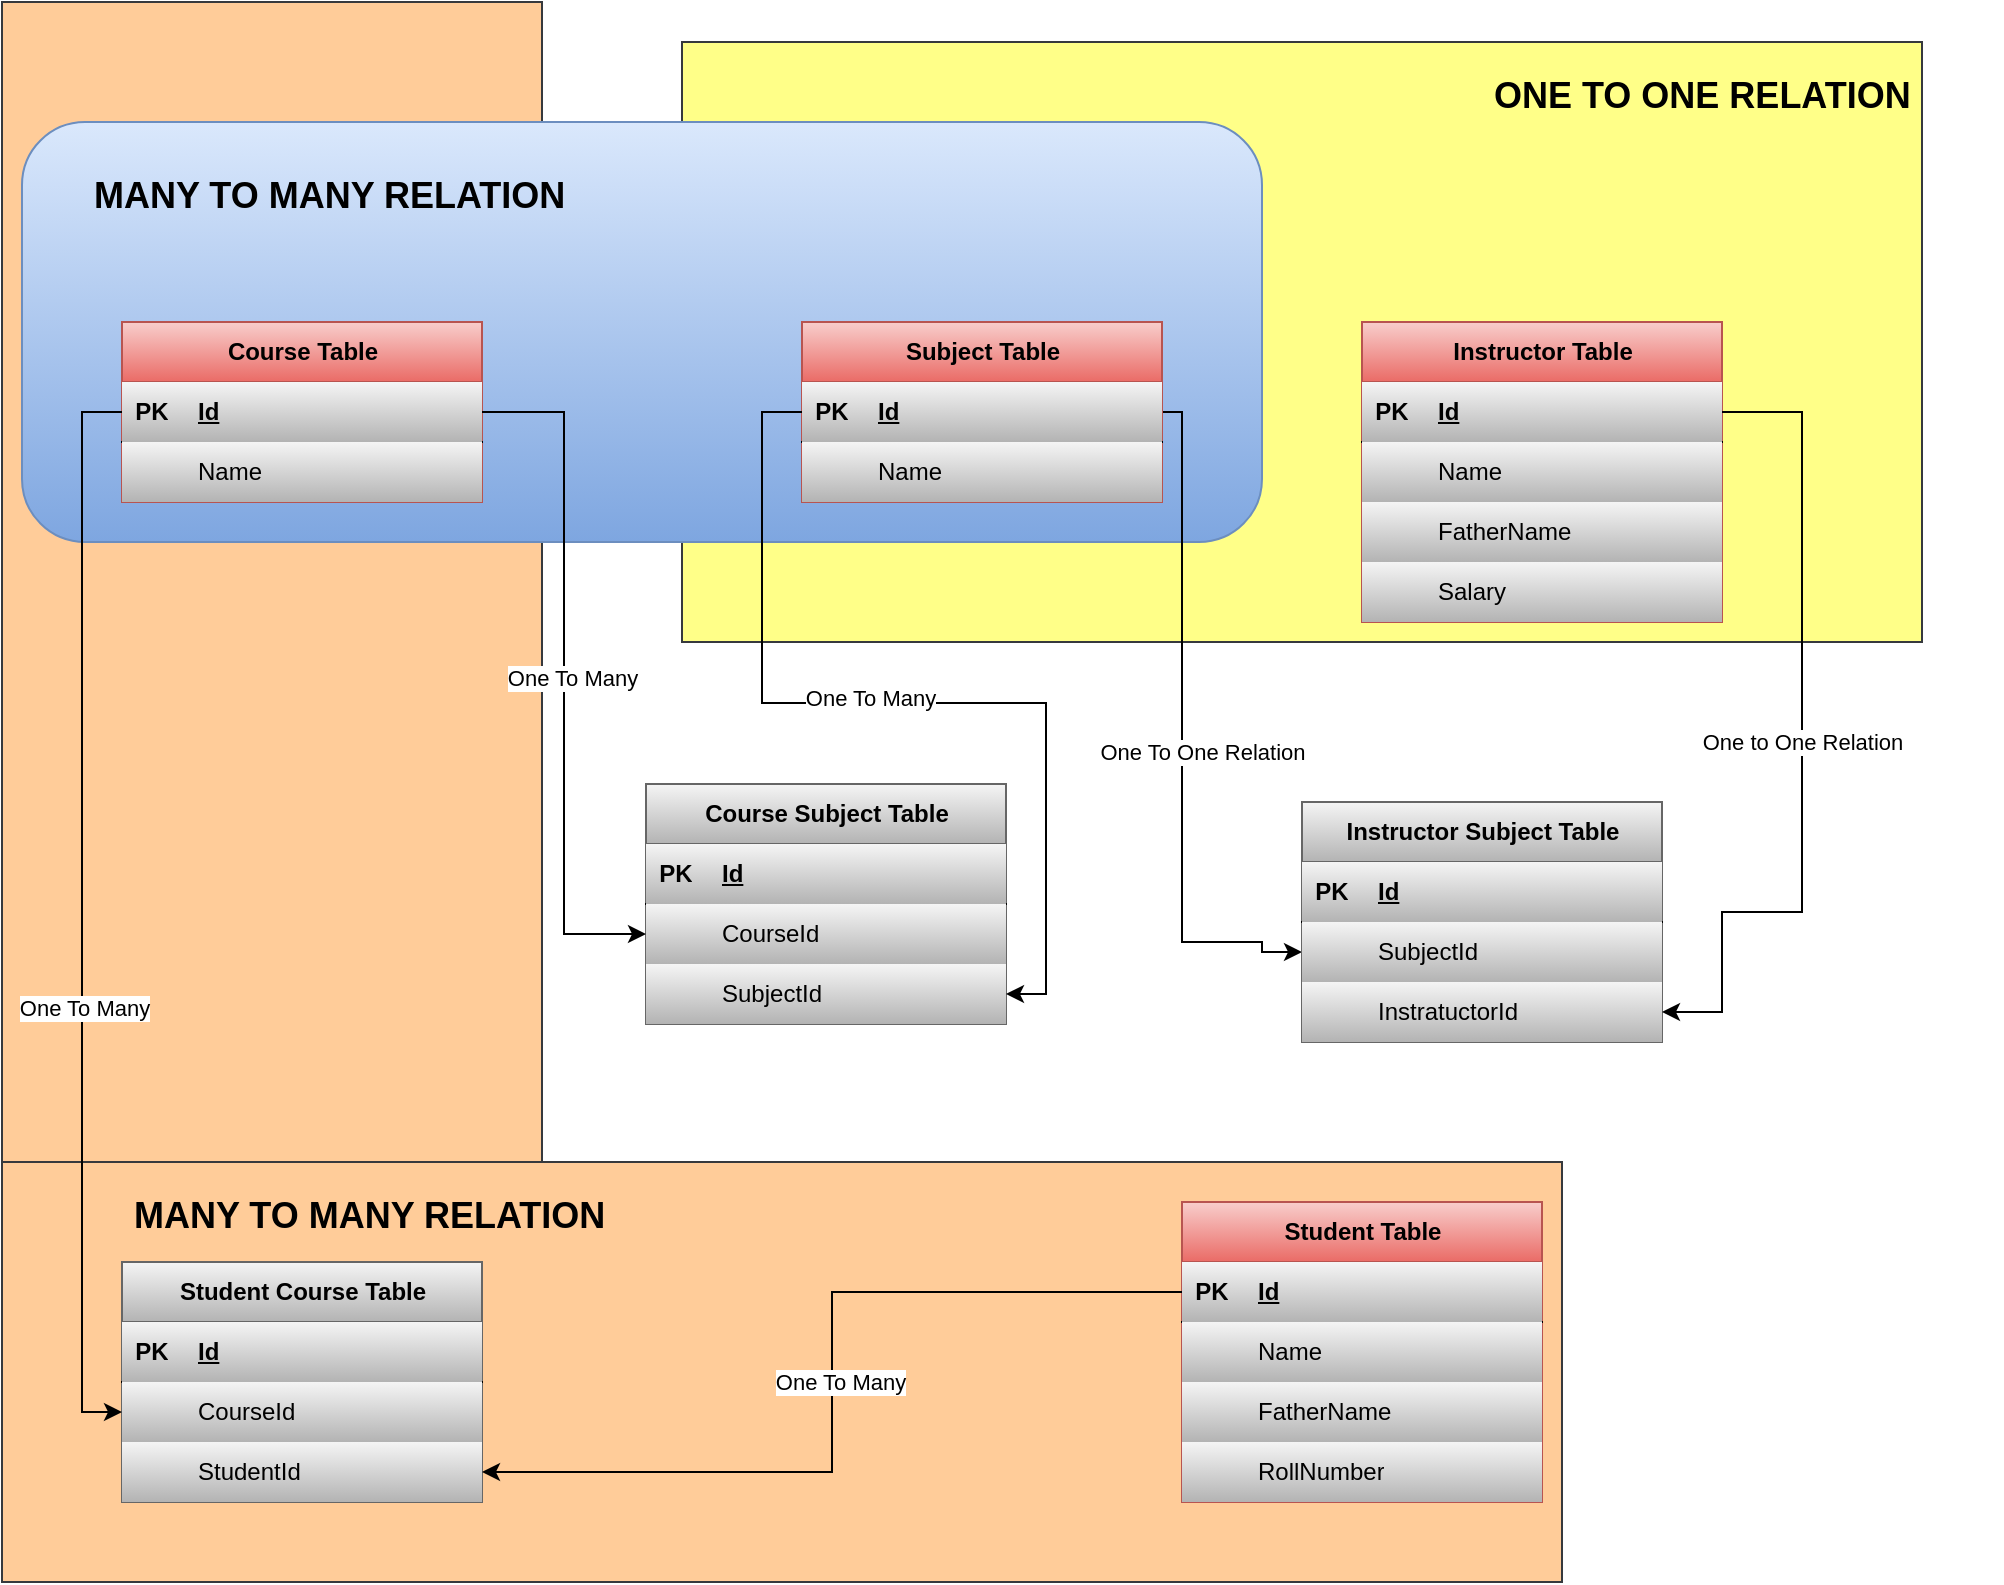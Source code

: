 <mxfile version="21.8.2" type="device">
  <diagram name="Page-1" id="jLvtyTcMRD4tn1NPzfCb">
    <mxGraphModel dx="2049" dy="2217" grid="1" gridSize="10" guides="1" tooltips="1" connect="1" arrows="1" fold="1" page="1" pageScale="1" pageWidth="850" pageHeight="1100" math="0" shadow="0">
      <root>
        <mxCell id="0" />
        <mxCell id="1" parent="0" />
        <mxCell id="Ub1f5LMsSxV2t1livD72-155" value="" style="rounded=0;whiteSpace=wrap;html=1;fillColor=#ffff88;strokeColor=#36393d;" vertex="1" parent="1">
          <mxGeometry x="360" y="-10" width="620" height="300" as="geometry" />
        </mxCell>
        <mxCell id="Ub1f5LMsSxV2t1livD72-153" value="" style="rounded=0;whiteSpace=wrap;html=1;fillColor=#ffcc99;strokeColor=#36393d;" vertex="1" parent="1">
          <mxGeometry x="20" y="-30" width="270" height="790" as="geometry" />
        </mxCell>
        <mxCell id="Ub1f5LMsSxV2t1livD72-152" value="" style="rounded=0;whiteSpace=wrap;html=1;fillColor=#ffcc99;strokeColor=#36393d;" vertex="1" parent="1">
          <mxGeometry x="20" y="550" width="780" height="210" as="geometry" />
        </mxCell>
        <mxCell id="Ub1f5LMsSxV2t1livD72-150" value="" style="rounded=1;whiteSpace=wrap;html=1;fillColor=#dae8fc;strokeColor=#6c8ebf;gradientColor=#7ea6e0;" vertex="1" parent="1">
          <mxGeometry x="30" y="30" width="620" height="210" as="geometry" />
        </mxCell>
        <mxCell id="Ub1f5LMsSxV2t1livD72-17" value="Course Table" style="shape=table;startSize=30;container=1;collapsible=1;childLayout=tableLayout;fixedRows=1;rowLines=0;fontStyle=1;align=center;resizeLast=1;html=1;fillColor=#f8cecc;gradientColor=#ea6b66;strokeColor=#b85450;" vertex="1" parent="1">
          <mxGeometry x="80" y="130" width="180" height="90" as="geometry" />
        </mxCell>
        <mxCell id="Ub1f5LMsSxV2t1livD72-18" value="" style="shape=tableRow;horizontal=0;startSize=0;swimlaneHead=0;swimlaneBody=0;fillColor=none;collapsible=0;dropTarget=0;points=[[0,0.5],[1,0.5]];portConstraint=eastwest;top=0;left=0;right=0;bottom=1;" vertex="1" parent="Ub1f5LMsSxV2t1livD72-17">
          <mxGeometry y="30" width="180" height="30" as="geometry" />
        </mxCell>
        <mxCell id="Ub1f5LMsSxV2t1livD72-19" value="PK" style="shape=partialRectangle;connectable=0;fillColor=#f5f5f5;top=0;left=0;bottom=0;right=0;fontStyle=1;overflow=hidden;whiteSpace=wrap;html=1;gradientColor=#b3b3b3;strokeColor=#666666;" vertex="1" parent="Ub1f5LMsSxV2t1livD72-18">
          <mxGeometry width="30" height="30" as="geometry">
            <mxRectangle width="30" height="30" as="alternateBounds" />
          </mxGeometry>
        </mxCell>
        <mxCell id="Ub1f5LMsSxV2t1livD72-20" value="Id" style="shape=partialRectangle;connectable=0;fillColor=#f5f5f5;top=0;left=0;bottom=0;right=0;align=left;spacingLeft=6;fontStyle=5;overflow=hidden;whiteSpace=wrap;html=1;gradientColor=#b3b3b3;strokeColor=#666666;" vertex="1" parent="Ub1f5LMsSxV2t1livD72-18">
          <mxGeometry x="30" width="150" height="30" as="geometry">
            <mxRectangle width="150" height="30" as="alternateBounds" />
          </mxGeometry>
        </mxCell>
        <mxCell id="Ub1f5LMsSxV2t1livD72-21" value="" style="shape=tableRow;horizontal=0;startSize=0;swimlaneHead=0;swimlaneBody=0;fillColor=none;collapsible=0;dropTarget=0;points=[[0,0.5],[1,0.5]];portConstraint=eastwest;top=0;left=0;right=0;bottom=0;" vertex="1" parent="Ub1f5LMsSxV2t1livD72-17">
          <mxGeometry y="60" width="180" height="30" as="geometry" />
        </mxCell>
        <mxCell id="Ub1f5LMsSxV2t1livD72-22" value="" style="shape=partialRectangle;connectable=0;fillColor=#f5f5f5;top=0;left=0;bottom=0;right=0;editable=1;overflow=hidden;whiteSpace=wrap;html=1;gradientColor=#b3b3b3;strokeColor=#666666;" vertex="1" parent="Ub1f5LMsSxV2t1livD72-21">
          <mxGeometry width="30" height="30" as="geometry">
            <mxRectangle width="30" height="30" as="alternateBounds" />
          </mxGeometry>
        </mxCell>
        <mxCell id="Ub1f5LMsSxV2t1livD72-23" value="Name" style="shape=partialRectangle;connectable=0;fillColor=#f5f5f5;top=0;left=0;bottom=0;right=0;align=left;spacingLeft=6;overflow=hidden;whiteSpace=wrap;html=1;gradientColor=#b3b3b3;strokeColor=#666666;" vertex="1" parent="Ub1f5LMsSxV2t1livD72-21">
          <mxGeometry x="30" width="150" height="30" as="geometry">
            <mxRectangle width="150" height="30" as="alternateBounds" />
          </mxGeometry>
        </mxCell>
        <mxCell id="Ub1f5LMsSxV2t1livD72-117" style="edgeStyle=orthogonalEdgeStyle;rounded=0;orthogonalLoop=1;jettySize=auto;html=1;entryX=0;entryY=0.5;entryDx=0;entryDy=0;" edge="1" parent="1" source="Ub1f5LMsSxV2t1livD72-30" target="Ub1f5LMsSxV2t1livD72-108">
          <mxGeometry relative="1" as="geometry">
            <mxPoint x="620" y="460" as="targetPoint" />
            <Array as="points">
              <mxPoint x="610" y="175" />
              <mxPoint x="610" y="440" />
              <mxPoint x="650" y="440" />
            </Array>
          </mxGeometry>
        </mxCell>
        <mxCell id="Ub1f5LMsSxV2t1livD72-120" value="One To One Relation" style="edgeLabel;html=1;align=center;verticalAlign=middle;resizable=0;points=[];" vertex="1" connectable="0" parent="Ub1f5LMsSxV2t1livD72-117">
          <mxGeometry x="-0.524" y="2" relative="1" as="geometry">
            <mxPoint x="8" y="99" as="offset" />
          </mxGeometry>
        </mxCell>
        <mxCell id="Ub1f5LMsSxV2t1livD72-30" value="Subject Table" style="shape=table;startSize=30;container=1;collapsible=1;childLayout=tableLayout;fixedRows=1;rowLines=0;fontStyle=1;align=center;resizeLast=1;html=1;fillColor=#f8cecc;gradientColor=#ea6b66;strokeColor=#b85450;" vertex="1" parent="1">
          <mxGeometry x="420" y="130" width="180" height="90" as="geometry" />
        </mxCell>
        <mxCell id="Ub1f5LMsSxV2t1livD72-31" value="" style="shape=tableRow;horizontal=0;startSize=0;swimlaneHead=0;swimlaneBody=0;fillColor=none;collapsible=0;dropTarget=0;points=[[0,0.5],[1,0.5]];portConstraint=eastwest;top=0;left=0;right=0;bottom=1;" vertex="1" parent="Ub1f5LMsSxV2t1livD72-30">
          <mxGeometry y="30" width="180" height="30" as="geometry" />
        </mxCell>
        <mxCell id="Ub1f5LMsSxV2t1livD72-32" value="PK" style="shape=partialRectangle;connectable=0;fillColor=#f5f5f5;top=0;left=0;bottom=0;right=0;fontStyle=1;overflow=hidden;whiteSpace=wrap;html=1;gradientColor=#b3b3b3;strokeColor=#666666;" vertex="1" parent="Ub1f5LMsSxV2t1livD72-31">
          <mxGeometry width="30" height="30" as="geometry">
            <mxRectangle width="30" height="30" as="alternateBounds" />
          </mxGeometry>
        </mxCell>
        <mxCell id="Ub1f5LMsSxV2t1livD72-33" value="Id" style="shape=partialRectangle;connectable=0;fillColor=#f5f5f5;top=0;left=0;bottom=0;right=0;align=left;spacingLeft=6;fontStyle=5;overflow=hidden;whiteSpace=wrap;html=1;gradientColor=#b3b3b3;strokeColor=#666666;" vertex="1" parent="Ub1f5LMsSxV2t1livD72-31">
          <mxGeometry x="30" width="150" height="30" as="geometry">
            <mxRectangle width="150" height="30" as="alternateBounds" />
          </mxGeometry>
        </mxCell>
        <mxCell id="Ub1f5LMsSxV2t1livD72-37" value="" style="shape=tableRow;horizontal=0;startSize=0;swimlaneHead=0;swimlaneBody=0;fillColor=none;collapsible=0;dropTarget=0;points=[[0,0.5],[1,0.5]];portConstraint=eastwest;top=0;left=0;right=0;bottom=0;" vertex="1" parent="Ub1f5LMsSxV2t1livD72-30">
          <mxGeometry y="60" width="180" height="30" as="geometry" />
        </mxCell>
        <mxCell id="Ub1f5LMsSxV2t1livD72-38" value="" style="shape=partialRectangle;connectable=0;fillColor=#f5f5f5;top=0;left=0;bottom=0;right=0;editable=1;overflow=hidden;whiteSpace=wrap;html=1;gradientColor=#b3b3b3;strokeColor=#666666;" vertex="1" parent="Ub1f5LMsSxV2t1livD72-37">
          <mxGeometry width="30" height="30" as="geometry">
            <mxRectangle width="30" height="30" as="alternateBounds" />
          </mxGeometry>
        </mxCell>
        <mxCell id="Ub1f5LMsSxV2t1livD72-39" value="Name" style="shape=partialRectangle;connectable=0;fillColor=#f5f5f5;top=0;left=0;bottom=0;right=0;align=left;spacingLeft=6;overflow=hidden;whiteSpace=wrap;html=1;gradientColor=#b3b3b3;strokeColor=#666666;" vertex="1" parent="Ub1f5LMsSxV2t1livD72-37">
          <mxGeometry x="30" width="150" height="30" as="geometry">
            <mxRectangle width="150" height="30" as="alternateBounds" />
          </mxGeometry>
        </mxCell>
        <mxCell id="Ub1f5LMsSxV2t1livD72-43" value="Course Subject Table" style="shape=table;startSize=30;container=1;collapsible=1;childLayout=tableLayout;fixedRows=1;rowLines=0;fontStyle=1;align=center;resizeLast=1;html=1;fillColor=#f5f5f5;gradientColor=#b3b3b3;strokeColor=#666666;" vertex="1" parent="1">
          <mxGeometry x="342" y="361" width="180" height="120" as="geometry" />
        </mxCell>
        <mxCell id="Ub1f5LMsSxV2t1livD72-44" value="" style="shape=tableRow;horizontal=0;startSize=0;swimlaneHead=0;swimlaneBody=0;fillColor=none;collapsible=0;dropTarget=0;points=[[0,0.5],[1,0.5]];portConstraint=eastwest;top=0;left=0;right=0;bottom=1;" vertex="1" parent="Ub1f5LMsSxV2t1livD72-43">
          <mxGeometry y="30" width="180" height="30" as="geometry" />
        </mxCell>
        <mxCell id="Ub1f5LMsSxV2t1livD72-45" value="PK" style="shape=partialRectangle;connectable=0;fillColor=#f5f5f5;top=0;left=0;bottom=0;right=0;fontStyle=1;overflow=hidden;whiteSpace=wrap;html=1;gradientColor=#b3b3b3;strokeColor=#666666;" vertex="1" parent="Ub1f5LMsSxV2t1livD72-44">
          <mxGeometry width="30" height="30" as="geometry">
            <mxRectangle width="30" height="30" as="alternateBounds" />
          </mxGeometry>
        </mxCell>
        <mxCell id="Ub1f5LMsSxV2t1livD72-46" value="Id" style="shape=partialRectangle;connectable=0;fillColor=#f5f5f5;top=0;left=0;bottom=0;right=0;align=left;spacingLeft=6;fontStyle=5;overflow=hidden;whiteSpace=wrap;html=1;gradientColor=#b3b3b3;strokeColor=#666666;" vertex="1" parent="Ub1f5LMsSxV2t1livD72-44">
          <mxGeometry x="30" width="150" height="30" as="geometry">
            <mxRectangle width="150" height="30" as="alternateBounds" />
          </mxGeometry>
        </mxCell>
        <mxCell id="Ub1f5LMsSxV2t1livD72-47" value="" style="shape=tableRow;horizontal=0;startSize=0;swimlaneHead=0;swimlaneBody=0;fillColor=none;collapsible=0;dropTarget=0;points=[[0,0.5],[1,0.5]];portConstraint=eastwest;top=0;left=0;right=0;bottom=0;" vertex="1" parent="Ub1f5LMsSxV2t1livD72-43">
          <mxGeometry y="60" width="180" height="30" as="geometry" />
        </mxCell>
        <mxCell id="Ub1f5LMsSxV2t1livD72-48" value="" style="shape=partialRectangle;connectable=0;fillColor=#f5f5f5;top=0;left=0;bottom=0;right=0;editable=1;overflow=hidden;whiteSpace=wrap;html=1;gradientColor=#b3b3b3;strokeColor=#666666;" vertex="1" parent="Ub1f5LMsSxV2t1livD72-47">
          <mxGeometry width="30" height="30" as="geometry">
            <mxRectangle width="30" height="30" as="alternateBounds" />
          </mxGeometry>
        </mxCell>
        <mxCell id="Ub1f5LMsSxV2t1livD72-49" value="CourseId" style="shape=partialRectangle;connectable=0;fillColor=#f5f5f5;top=0;left=0;bottom=0;right=0;align=left;spacingLeft=6;overflow=hidden;whiteSpace=wrap;html=1;gradientColor=#b3b3b3;strokeColor=#666666;" vertex="1" parent="Ub1f5LMsSxV2t1livD72-47">
          <mxGeometry x="30" width="150" height="30" as="geometry">
            <mxRectangle width="150" height="30" as="alternateBounds" />
          </mxGeometry>
        </mxCell>
        <mxCell id="Ub1f5LMsSxV2t1livD72-50" value="" style="shape=tableRow;horizontal=0;startSize=0;swimlaneHead=0;swimlaneBody=0;fillColor=none;collapsible=0;dropTarget=0;points=[[0,0.5],[1,0.5]];portConstraint=eastwest;top=0;left=0;right=0;bottom=0;" vertex="1" parent="Ub1f5LMsSxV2t1livD72-43">
          <mxGeometry y="90" width="180" height="30" as="geometry" />
        </mxCell>
        <mxCell id="Ub1f5LMsSxV2t1livD72-51" value="" style="shape=partialRectangle;connectable=0;fillColor=#f5f5f5;top=0;left=0;bottom=0;right=0;editable=1;overflow=hidden;whiteSpace=wrap;html=1;gradientColor=#b3b3b3;strokeColor=#666666;" vertex="1" parent="Ub1f5LMsSxV2t1livD72-50">
          <mxGeometry width="30" height="30" as="geometry">
            <mxRectangle width="30" height="30" as="alternateBounds" />
          </mxGeometry>
        </mxCell>
        <mxCell id="Ub1f5LMsSxV2t1livD72-52" value="SubjectId" style="shape=partialRectangle;connectable=0;fillColor=#f5f5f5;top=0;left=0;bottom=0;right=0;align=left;spacingLeft=6;overflow=hidden;whiteSpace=wrap;html=1;gradientColor=#b3b3b3;strokeColor=#666666;" vertex="1" parent="Ub1f5LMsSxV2t1livD72-50">
          <mxGeometry x="30" width="150" height="30" as="geometry">
            <mxRectangle width="150" height="30" as="alternateBounds" />
          </mxGeometry>
        </mxCell>
        <mxCell id="Ub1f5LMsSxV2t1livD72-57" style="edgeStyle=orthogonalEdgeStyle;rounded=0;orthogonalLoop=1;jettySize=auto;html=1;entryX=0;entryY=0.5;entryDx=0;entryDy=0;" edge="1" parent="1" source="Ub1f5LMsSxV2t1livD72-18" target="Ub1f5LMsSxV2t1livD72-47">
          <mxGeometry relative="1" as="geometry" />
        </mxCell>
        <mxCell id="Ub1f5LMsSxV2t1livD72-103" value="One To Many" style="edgeLabel;html=1;align=center;verticalAlign=middle;resizable=0;points=[];" vertex="1" connectable="0" parent="Ub1f5LMsSxV2t1livD72-57">
          <mxGeometry x="0.013" y="4" relative="1" as="geometry">
            <mxPoint as="offset" />
          </mxGeometry>
        </mxCell>
        <mxCell id="Ub1f5LMsSxV2t1livD72-58" style="edgeStyle=orthogonalEdgeStyle;rounded=0;orthogonalLoop=1;jettySize=auto;html=1;exitX=0;exitY=0.5;exitDx=0;exitDy=0;entryX=1;entryY=0.5;entryDx=0;entryDy=0;" edge="1" parent="1" source="Ub1f5LMsSxV2t1livD72-31" target="Ub1f5LMsSxV2t1livD72-50">
          <mxGeometry relative="1" as="geometry" />
        </mxCell>
        <mxCell id="Ub1f5LMsSxV2t1livD72-102" value="One To Many" style="edgeLabel;html=1;align=center;verticalAlign=middle;resizable=0;points=[];" vertex="1" connectable="0" parent="Ub1f5LMsSxV2t1livD72-58">
          <mxGeometry x="-0.074" y="3" relative="1" as="geometry">
            <mxPoint as="offset" />
          </mxGeometry>
        </mxCell>
        <mxCell id="Ub1f5LMsSxV2t1livD72-59" value="Instructor Table" style="shape=table;startSize=30;container=1;collapsible=1;childLayout=tableLayout;fixedRows=1;rowLines=0;fontStyle=1;align=center;resizeLast=1;html=1;fillColor=#f8cecc;gradientColor=#ea6b66;strokeColor=#b85450;" vertex="1" parent="1">
          <mxGeometry x="700" y="130" width="180" height="150" as="geometry">
            <mxRectangle x="610" y="270" width="130" height="30" as="alternateBounds" />
          </mxGeometry>
        </mxCell>
        <mxCell id="Ub1f5LMsSxV2t1livD72-60" value="" style="shape=tableRow;horizontal=0;startSize=0;swimlaneHead=0;swimlaneBody=0;fillColor=none;collapsible=0;dropTarget=0;points=[[0,0.5],[1,0.5]];portConstraint=eastwest;top=0;left=0;right=0;bottom=1;" vertex="1" parent="Ub1f5LMsSxV2t1livD72-59">
          <mxGeometry y="30" width="180" height="30" as="geometry" />
        </mxCell>
        <mxCell id="Ub1f5LMsSxV2t1livD72-61" value="PK" style="shape=partialRectangle;connectable=0;fillColor=#f5f5f5;top=0;left=0;bottom=0;right=0;fontStyle=1;overflow=hidden;whiteSpace=wrap;html=1;gradientColor=#b3b3b3;strokeColor=#666666;" vertex="1" parent="Ub1f5LMsSxV2t1livD72-60">
          <mxGeometry width="30" height="30" as="geometry">
            <mxRectangle width="30" height="30" as="alternateBounds" />
          </mxGeometry>
        </mxCell>
        <mxCell id="Ub1f5LMsSxV2t1livD72-62" value="Id" style="shape=partialRectangle;connectable=0;fillColor=#f5f5f5;top=0;left=0;bottom=0;right=0;align=left;spacingLeft=6;fontStyle=5;overflow=hidden;whiteSpace=wrap;html=1;gradientColor=#b3b3b3;strokeColor=#666666;" vertex="1" parent="Ub1f5LMsSxV2t1livD72-60">
          <mxGeometry x="30" width="150" height="30" as="geometry">
            <mxRectangle width="150" height="30" as="alternateBounds" />
          </mxGeometry>
        </mxCell>
        <mxCell id="Ub1f5LMsSxV2t1livD72-63" value="" style="shape=tableRow;horizontal=0;startSize=0;swimlaneHead=0;swimlaneBody=0;fillColor=none;collapsible=0;dropTarget=0;points=[[0,0.5],[1,0.5]];portConstraint=eastwest;top=0;left=0;right=0;bottom=0;" vertex="1" parent="Ub1f5LMsSxV2t1livD72-59">
          <mxGeometry y="60" width="180" height="30" as="geometry" />
        </mxCell>
        <mxCell id="Ub1f5LMsSxV2t1livD72-64" value="" style="shape=partialRectangle;connectable=0;fillColor=#f5f5f5;top=0;left=0;bottom=0;right=0;editable=1;overflow=hidden;whiteSpace=wrap;html=1;gradientColor=#b3b3b3;strokeColor=#666666;" vertex="1" parent="Ub1f5LMsSxV2t1livD72-63">
          <mxGeometry width="30" height="30" as="geometry">
            <mxRectangle width="30" height="30" as="alternateBounds" />
          </mxGeometry>
        </mxCell>
        <mxCell id="Ub1f5LMsSxV2t1livD72-65" value="Name" style="shape=partialRectangle;connectable=0;fillColor=#f5f5f5;top=0;left=0;bottom=0;right=0;align=left;spacingLeft=6;overflow=hidden;whiteSpace=wrap;html=1;gradientColor=#b3b3b3;strokeColor=#666666;" vertex="1" parent="Ub1f5LMsSxV2t1livD72-63">
          <mxGeometry x="30" width="150" height="30" as="geometry">
            <mxRectangle width="150" height="30" as="alternateBounds" />
          </mxGeometry>
        </mxCell>
        <mxCell id="Ub1f5LMsSxV2t1livD72-93" value="" style="shape=tableRow;horizontal=0;startSize=0;swimlaneHead=0;swimlaneBody=0;fillColor=none;collapsible=0;dropTarget=0;points=[[0,0.5],[1,0.5]];portConstraint=eastwest;top=0;left=0;right=0;bottom=0;" vertex="1" parent="Ub1f5LMsSxV2t1livD72-59">
          <mxGeometry y="90" width="180" height="30" as="geometry" />
        </mxCell>
        <mxCell id="Ub1f5LMsSxV2t1livD72-94" value="" style="shape=partialRectangle;connectable=0;fillColor=#f5f5f5;top=0;left=0;bottom=0;right=0;editable=1;overflow=hidden;whiteSpace=wrap;html=1;gradientColor=#b3b3b3;strokeColor=#666666;" vertex="1" parent="Ub1f5LMsSxV2t1livD72-93">
          <mxGeometry width="30" height="30" as="geometry">
            <mxRectangle width="30" height="30" as="alternateBounds" />
          </mxGeometry>
        </mxCell>
        <mxCell id="Ub1f5LMsSxV2t1livD72-95" value="FatherName" style="shape=partialRectangle;connectable=0;fillColor=#f5f5f5;top=0;left=0;bottom=0;right=0;align=left;spacingLeft=6;overflow=hidden;whiteSpace=wrap;html=1;gradientColor=#b3b3b3;strokeColor=#666666;" vertex="1" parent="Ub1f5LMsSxV2t1livD72-93">
          <mxGeometry x="30" width="150" height="30" as="geometry">
            <mxRectangle width="150" height="30" as="alternateBounds" />
          </mxGeometry>
        </mxCell>
        <mxCell id="Ub1f5LMsSxV2t1livD72-96" value="" style="shape=tableRow;horizontal=0;startSize=0;swimlaneHead=0;swimlaneBody=0;fillColor=none;collapsible=0;dropTarget=0;points=[[0,0.5],[1,0.5]];portConstraint=eastwest;top=0;left=0;right=0;bottom=0;" vertex="1" parent="Ub1f5LMsSxV2t1livD72-59">
          <mxGeometry y="120" width="180" height="30" as="geometry" />
        </mxCell>
        <mxCell id="Ub1f5LMsSxV2t1livD72-97" value="" style="shape=partialRectangle;connectable=0;fillColor=#f5f5f5;top=0;left=0;bottom=0;right=0;editable=1;overflow=hidden;whiteSpace=wrap;html=1;gradientColor=#b3b3b3;strokeColor=#666666;" vertex="1" parent="Ub1f5LMsSxV2t1livD72-96">
          <mxGeometry width="30" height="30" as="geometry">
            <mxRectangle width="30" height="30" as="alternateBounds" />
          </mxGeometry>
        </mxCell>
        <mxCell id="Ub1f5LMsSxV2t1livD72-98" value="Salary" style="shape=partialRectangle;connectable=0;fillColor=#f5f5f5;top=0;left=0;bottom=0;right=0;align=left;spacingLeft=6;overflow=hidden;whiteSpace=wrap;html=1;gradientColor=#b3b3b3;strokeColor=#666666;" vertex="1" parent="Ub1f5LMsSxV2t1livD72-96">
          <mxGeometry x="30" width="150" height="30" as="geometry">
            <mxRectangle width="150" height="30" as="alternateBounds" />
          </mxGeometry>
        </mxCell>
        <mxCell id="Ub1f5LMsSxV2t1livD72-104" value="Instructor Subject Table" style="shape=table;startSize=30;container=1;collapsible=1;childLayout=tableLayout;fixedRows=1;rowLines=0;fontStyle=1;align=center;resizeLast=1;html=1;fillColor=#f5f5f5;gradientColor=#b3b3b3;strokeColor=#666666;" vertex="1" parent="1">
          <mxGeometry x="670" y="370" width="180" height="120" as="geometry">
            <mxRectangle x="610" y="270" width="130" height="30" as="alternateBounds" />
          </mxGeometry>
        </mxCell>
        <mxCell id="Ub1f5LMsSxV2t1livD72-105" value="" style="shape=tableRow;horizontal=0;startSize=0;swimlaneHead=0;swimlaneBody=0;fillColor=none;collapsible=0;dropTarget=0;points=[[0,0.5],[1,0.5]];portConstraint=eastwest;top=0;left=0;right=0;bottom=1;" vertex="1" parent="Ub1f5LMsSxV2t1livD72-104">
          <mxGeometry y="30" width="180" height="30" as="geometry" />
        </mxCell>
        <mxCell id="Ub1f5LMsSxV2t1livD72-106" value="PK" style="shape=partialRectangle;connectable=0;fillColor=#f5f5f5;top=0;left=0;bottom=0;right=0;fontStyle=1;overflow=hidden;whiteSpace=wrap;html=1;gradientColor=#b3b3b3;strokeColor=#666666;" vertex="1" parent="Ub1f5LMsSxV2t1livD72-105">
          <mxGeometry width="30" height="30" as="geometry">
            <mxRectangle width="30" height="30" as="alternateBounds" />
          </mxGeometry>
        </mxCell>
        <mxCell id="Ub1f5LMsSxV2t1livD72-107" value="Id" style="shape=partialRectangle;connectable=0;fillColor=#f5f5f5;top=0;left=0;bottom=0;right=0;align=left;spacingLeft=6;fontStyle=5;overflow=hidden;whiteSpace=wrap;html=1;gradientColor=#b3b3b3;strokeColor=#666666;" vertex="1" parent="Ub1f5LMsSxV2t1livD72-105">
          <mxGeometry x="30" width="150" height="30" as="geometry">
            <mxRectangle width="150" height="30" as="alternateBounds" />
          </mxGeometry>
        </mxCell>
        <mxCell id="Ub1f5LMsSxV2t1livD72-108" value="" style="shape=tableRow;horizontal=0;startSize=0;swimlaneHead=0;swimlaneBody=0;fillColor=none;collapsible=0;dropTarget=0;points=[[0,0.5],[1,0.5]];portConstraint=eastwest;top=0;left=0;right=0;bottom=0;" vertex="1" parent="Ub1f5LMsSxV2t1livD72-104">
          <mxGeometry y="60" width="180" height="30" as="geometry" />
        </mxCell>
        <mxCell id="Ub1f5LMsSxV2t1livD72-109" value="" style="shape=partialRectangle;connectable=0;fillColor=#f5f5f5;top=0;left=0;bottom=0;right=0;editable=1;overflow=hidden;whiteSpace=wrap;html=1;gradientColor=#b3b3b3;strokeColor=#666666;" vertex="1" parent="Ub1f5LMsSxV2t1livD72-108">
          <mxGeometry width="30" height="30" as="geometry">
            <mxRectangle width="30" height="30" as="alternateBounds" />
          </mxGeometry>
        </mxCell>
        <mxCell id="Ub1f5LMsSxV2t1livD72-110" value="SubjectId" style="shape=partialRectangle;connectable=0;fillColor=#f5f5f5;top=0;left=0;bottom=0;right=0;align=left;spacingLeft=6;overflow=hidden;whiteSpace=wrap;html=1;gradientColor=#b3b3b3;strokeColor=#666666;" vertex="1" parent="Ub1f5LMsSxV2t1livD72-108">
          <mxGeometry x="30" width="150" height="30" as="geometry">
            <mxRectangle width="150" height="30" as="alternateBounds" />
          </mxGeometry>
        </mxCell>
        <mxCell id="Ub1f5LMsSxV2t1livD72-111" value="" style="shape=tableRow;horizontal=0;startSize=0;swimlaneHead=0;swimlaneBody=0;fillColor=none;collapsible=0;dropTarget=0;points=[[0,0.5],[1,0.5]];portConstraint=eastwest;top=0;left=0;right=0;bottom=0;" vertex="1" parent="Ub1f5LMsSxV2t1livD72-104">
          <mxGeometry y="90" width="180" height="30" as="geometry" />
        </mxCell>
        <mxCell id="Ub1f5LMsSxV2t1livD72-112" value="" style="shape=partialRectangle;connectable=0;fillColor=#f5f5f5;top=0;left=0;bottom=0;right=0;editable=1;overflow=hidden;whiteSpace=wrap;html=1;gradientColor=#b3b3b3;strokeColor=#666666;" vertex="1" parent="Ub1f5LMsSxV2t1livD72-111">
          <mxGeometry width="30" height="30" as="geometry">
            <mxRectangle width="30" height="30" as="alternateBounds" />
          </mxGeometry>
        </mxCell>
        <mxCell id="Ub1f5LMsSxV2t1livD72-113" value="InstratuctorId" style="shape=partialRectangle;connectable=0;fillColor=#f5f5f5;top=0;left=0;bottom=0;right=0;align=left;spacingLeft=6;overflow=hidden;whiteSpace=wrap;html=1;gradientColor=#b3b3b3;strokeColor=#666666;" vertex="1" parent="Ub1f5LMsSxV2t1livD72-111">
          <mxGeometry x="30" width="150" height="30" as="geometry">
            <mxRectangle width="150" height="30" as="alternateBounds" />
          </mxGeometry>
        </mxCell>
        <mxCell id="Ub1f5LMsSxV2t1livD72-118" style="edgeStyle=orthogonalEdgeStyle;rounded=0;orthogonalLoop=1;jettySize=auto;html=1;entryX=1;entryY=0.5;entryDx=0;entryDy=0;" edge="1" parent="1" source="Ub1f5LMsSxV2t1livD72-60" target="Ub1f5LMsSxV2t1livD72-111">
          <mxGeometry relative="1" as="geometry">
            <Array as="points">
              <mxPoint x="920" y="175" />
              <mxPoint x="920" y="425" />
              <mxPoint x="880" y="425" />
              <mxPoint x="880" y="475" />
            </Array>
          </mxGeometry>
        </mxCell>
        <mxCell id="Ub1f5LMsSxV2t1livD72-119" value="One to One Relation" style="edgeLabel;html=1;align=center;verticalAlign=middle;resizable=0;points=[];" vertex="1" connectable="0" parent="Ub1f5LMsSxV2t1livD72-118">
          <mxGeometry x="-0.263" relative="1" as="geometry">
            <mxPoint y="54" as="offset" />
          </mxGeometry>
        </mxCell>
        <mxCell id="Ub1f5LMsSxV2t1livD72-121" value="Student Table" style="shape=table;startSize=30;container=1;collapsible=1;childLayout=tableLayout;fixedRows=1;rowLines=0;fontStyle=1;align=center;resizeLast=1;html=1;fillColor=#f8cecc;gradientColor=#ea6b66;strokeColor=#b85450;" vertex="1" parent="1">
          <mxGeometry x="610" y="570" width="180" height="150" as="geometry">
            <mxRectangle x="610" y="270" width="130" height="30" as="alternateBounds" />
          </mxGeometry>
        </mxCell>
        <mxCell id="Ub1f5LMsSxV2t1livD72-122" value="" style="shape=tableRow;horizontal=0;startSize=0;swimlaneHead=0;swimlaneBody=0;fillColor=none;collapsible=0;dropTarget=0;points=[[0,0.5],[1,0.5]];portConstraint=eastwest;top=0;left=0;right=0;bottom=1;" vertex="1" parent="Ub1f5LMsSxV2t1livD72-121">
          <mxGeometry y="30" width="180" height="30" as="geometry" />
        </mxCell>
        <mxCell id="Ub1f5LMsSxV2t1livD72-123" value="PK" style="shape=partialRectangle;connectable=0;fillColor=#f5f5f5;top=0;left=0;bottom=0;right=0;fontStyle=1;overflow=hidden;whiteSpace=wrap;html=1;gradientColor=#b3b3b3;strokeColor=#666666;" vertex="1" parent="Ub1f5LMsSxV2t1livD72-122">
          <mxGeometry width="30" height="30" as="geometry">
            <mxRectangle width="30" height="30" as="alternateBounds" />
          </mxGeometry>
        </mxCell>
        <mxCell id="Ub1f5LMsSxV2t1livD72-124" value="Id" style="shape=partialRectangle;connectable=0;fillColor=#f5f5f5;top=0;left=0;bottom=0;right=0;align=left;spacingLeft=6;fontStyle=5;overflow=hidden;whiteSpace=wrap;html=1;gradientColor=#b3b3b3;strokeColor=#666666;" vertex="1" parent="Ub1f5LMsSxV2t1livD72-122">
          <mxGeometry x="30" width="150" height="30" as="geometry">
            <mxRectangle width="150" height="30" as="alternateBounds" />
          </mxGeometry>
        </mxCell>
        <mxCell id="Ub1f5LMsSxV2t1livD72-125" value="" style="shape=tableRow;horizontal=0;startSize=0;swimlaneHead=0;swimlaneBody=0;fillColor=none;collapsible=0;dropTarget=0;points=[[0,0.5],[1,0.5]];portConstraint=eastwest;top=0;left=0;right=0;bottom=0;" vertex="1" parent="Ub1f5LMsSxV2t1livD72-121">
          <mxGeometry y="60" width="180" height="30" as="geometry" />
        </mxCell>
        <mxCell id="Ub1f5LMsSxV2t1livD72-126" value="" style="shape=partialRectangle;connectable=0;fillColor=#f5f5f5;top=0;left=0;bottom=0;right=0;editable=1;overflow=hidden;whiteSpace=wrap;html=1;gradientColor=#b3b3b3;strokeColor=#666666;" vertex="1" parent="Ub1f5LMsSxV2t1livD72-125">
          <mxGeometry width="30" height="30" as="geometry">
            <mxRectangle width="30" height="30" as="alternateBounds" />
          </mxGeometry>
        </mxCell>
        <mxCell id="Ub1f5LMsSxV2t1livD72-127" value="Name" style="shape=partialRectangle;connectable=0;fillColor=#f5f5f5;top=0;left=0;bottom=0;right=0;align=left;spacingLeft=6;overflow=hidden;whiteSpace=wrap;html=1;gradientColor=#b3b3b3;strokeColor=#666666;" vertex="1" parent="Ub1f5LMsSxV2t1livD72-125">
          <mxGeometry x="30" width="150" height="30" as="geometry">
            <mxRectangle width="150" height="30" as="alternateBounds" />
          </mxGeometry>
        </mxCell>
        <mxCell id="Ub1f5LMsSxV2t1livD72-128" value="" style="shape=tableRow;horizontal=0;startSize=0;swimlaneHead=0;swimlaneBody=0;fillColor=none;collapsible=0;dropTarget=0;points=[[0,0.5],[1,0.5]];portConstraint=eastwest;top=0;left=0;right=0;bottom=0;" vertex="1" parent="Ub1f5LMsSxV2t1livD72-121">
          <mxGeometry y="90" width="180" height="30" as="geometry" />
        </mxCell>
        <mxCell id="Ub1f5LMsSxV2t1livD72-129" value="" style="shape=partialRectangle;connectable=0;fillColor=#f5f5f5;top=0;left=0;bottom=0;right=0;editable=1;overflow=hidden;whiteSpace=wrap;html=1;gradientColor=#b3b3b3;strokeColor=#666666;" vertex="1" parent="Ub1f5LMsSxV2t1livD72-128">
          <mxGeometry width="30" height="30" as="geometry">
            <mxRectangle width="30" height="30" as="alternateBounds" />
          </mxGeometry>
        </mxCell>
        <mxCell id="Ub1f5LMsSxV2t1livD72-130" value="FatherName" style="shape=partialRectangle;connectable=0;fillColor=#f5f5f5;top=0;left=0;bottom=0;right=0;align=left;spacingLeft=6;overflow=hidden;whiteSpace=wrap;html=1;gradientColor=#b3b3b3;strokeColor=#666666;" vertex="1" parent="Ub1f5LMsSxV2t1livD72-128">
          <mxGeometry x="30" width="150" height="30" as="geometry">
            <mxRectangle width="150" height="30" as="alternateBounds" />
          </mxGeometry>
        </mxCell>
        <mxCell id="Ub1f5LMsSxV2t1livD72-131" value="" style="shape=tableRow;horizontal=0;startSize=0;swimlaneHead=0;swimlaneBody=0;fillColor=none;collapsible=0;dropTarget=0;points=[[0,0.5],[1,0.5]];portConstraint=eastwest;top=0;left=0;right=0;bottom=0;" vertex="1" parent="Ub1f5LMsSxV2t1livD72-121">
          <mxGeometry y="120" width="180" height="30" as="geometry" />
        </mxCell>
        <mxCell id="Ub1f5LMsSxV2t1livD72-132" value="" style="shape=partialRectangle;connectable=0;fillColor=#f5f5f5;top=0;left=0;bottom=0;right=0;editable=1;overflow=hidden;whiteSpace=wrap;html=1;gradientColor=#b3b3b3;strokeColor=#666666;" vertex="1" parent="Ub1f5LMsSxV2t1livD72-131">
          <mxGeometry width="30" height="30" as="geometry">
            <mxRectangle width="30" height="30" as="alternateBounds" />
          </mxGeometry>
        </mxCell>
        <mxCell id="Ub1f5LMsSxV2t1livD72-133" value="RollNumber" style="shape=partialRectangle;connectable=0;fillColor=#f5f5f5;top=0;left=0;bottom=0;right=0;align=left;spacingLeft=6;overflow=hidden;whiteSpace=wrap;html=1;gradientColor=#b3b3b3;strokeColor=#666666;" vertex="1" parent="Ub1f5LMsSxV2t1livD72-131">
          <mxGeometry x="30" width="150" height="30" as="geometry">
            <mxRectangle width="150" height="30" as="alternateBounds" />
          </mxGeometry>
        </mxCell>
        <mxCell id="Ub1f5LMsSxV2t1livD72-134" value="Student Course Table" style="shape=table;startSize=30;container=1;collapsible=1;childLayout=tableLayout;fixedRows=1;rowLines=0;fontStyle=1;align=center;resizeLast=1;html=1;fillColor=#f5f5f5;gradientColor=#b3b3b3;strokeColor=#666666;" vertex="1" parent="1">
          <mxGeometry x="80" y="600" width="180" height="120" as="geometry" />
        </mxCell>
        <mxCell id="Ub1f5LMsSxV2t1livD72-135" value="" style="shape=tableRow;horizontal=0;startSize=0;swimlaneHead=0;swimlaneBody=0;fillColor=none;collapsible=0;dropTarget=0;points=[[0,0.5],[1,0.5]];portConstraint=eastwest;top=0;left=0;right=0;bottom=1;" vertex="1" parent="Ub1f5LMsSxV2t1livD72-134">
          <mxGeometry y="30" width="180" height="30" as="geometry" />
        </mxCell>
        <mxCell id="Ub1f5LMsSxV2t1livD72-136" value="PK" style="shape=partialRectangle;connectable=0;fillColor=#f5f5f5;top=0;left=0;bottom=0;right=0;fontStyle=1;overflow=hidden;whiteSpace=wrap;html=1;gradientColor=#b3b3b3;strokeColor=#666666;" vertex="1" parent="Ub1f5LMsSxV2t1livD72-135">
          <mxGeometry width="30" height="30" as="geometry">
            <mxRectangle width="30" height="30" as="alternateBounds" />
          </mxGeometry>
        </mxCell>
        <mxCell id="Ub1f5LMsSxV2t1livD72-137" value="Id" style="shape=partialRectangle;connectable=0;fillColor=#f5f5f5;top=0;left=0;bottom=0;right=0;align=left;spacingLeft=6;fontStyle=5;overflow=hidden;whiteSpace=wrap;html=1;gradientColor=#b3b3b3;strokeColor=#666666;" vertex="1" parent="Ub1f5LMsSxV2t1livD72-135">
          <mxGeometry x="30" width="150" height="30" as="geometry">
            <mxRectangle width="150" height="30" as="alternateBounds" />
          </mxGeometry>
        </mxCell>
        <mxCell id="Ub1f5LMsSxV2t1livD72-138" value="" style="shape=tableRow;horizontal=0;startSize=0;swimlaneHead=0;swimlaneBody=0;fillColor=none;collapsible=0;dropTarget=0;points=[[0,0.5],[1,0.5]];portConstraint=eastwest;top=0;left=0;right=0;bottom=0;" vertex="1" parent="Ub1f5LMsSxV2t1livD72-134">
          <mxGeometry y="60" width="180" height="30" as="geometry" />
        </mxCell>
        <mxCell id="Ub1f5LMsSxV2t1livD72-139" value="" style="shape=partialRectangle;connectable=0;fillColor=#f5f5f5;top=0;left=0;bottom=0;right=0;editable=1;overflow=hidden;whiteSpace=wrap;html=1;gradientColor=#b3b3b3;strokeColor=#666666;" vertex="1" parent="Ub1f5LMsSxV2t1livD72-138">
          <mxGeometry width="30" height="30" as="geometry">
            <mxRectangle width="30" height="30" as="alternateBounds" />
          </mxGeometry>
        </mxCell>
        <mxCell id="Ub1f5LMsSxV2t1livD72-140" value="CourseId" style="shape=partialRectangle;connectable=0;fillColor=#f5f5f5;top=0;left=0;bottom=0;right=0;align=left;spacingLeft=6;overflow=hidden;whiteSpace=wrap;html=1;gradientColor=#b3b3b3;strokeColor=#666666;" vertex="1" parent="Ub1f5LMsSxV2t1livD72-138">
          <mxGeometry x="30" width="150" height="30" as="geometry">
            <mxRectangle width="150" height="30" as="alternateBounds" />
          </mxGeometry>
        </mxCell>
        <mxCell id="Ub1f5LMsSxV2t1livD72-141" value="" style="shape=tableRow;horizontal=0;startSize=0;swimlaneHead=0;swimlaneBody=0;fillColor=none;collapsible=0;dropTarget=0;points=[[0,0.5],[1,0.5]];portConstraint=eastwest;top=0;left=0;right=0;bottom=0;" vertex="1" parent="Ub1f5LMsSxV2t1livD72-134">
          <mxGeometry y="90" width="180" height="30" as="geometry" />
        </mxCell>
        <mxCell id="Ub1f5LMsSxV2t1livD72-142" value="" style="shape=partialRectangle;connectable=0;fillColor=#f5f5f5;top=0;left=0;bottom=0;right=0;editable=1;overflow=hidden;whiteSpace=wrap;html=1;gradientColor=#b3b3b3;strokeColor=#666666;" vertex="1" parent="Ub1f5LMsSxV2t1livD72-141">
          <mxGeometry width="30" height="30" as="geometry">
            <mxRectangle width="30" height="30" as="alternateBounds" />
          </mxGeometry>
        </mxCell>
        <mxCell id="Ub1f5LMsSxV2t1livD72-143" value="StudentId" style="shape=partialRectangle;connectable=0;fillColor=#f5f5f5;top=0;left=0;bottom=0;right=0;align=left;spacingLeft=6;overflow=hidden;whiteSpace=wrap;html=1;gradientColor=#b3b3b3;strokeColor=#666666;" vertex="1" parent="Ub1f5LMsSxV2t1livD72-141">
          <mxGeometry x="30" width="150" height="30" as="geometry">
            <mxRectangle width="150" height="30" as="alternateBounds" />
          </mxGeometry>
        </mxCell>
        <mxCell id="Ub1f5LMsSxV2t1livD72-144" style="edgeStyle=orthogonalEdgeStyle;rounded=0;orthogonalLoop=1;jettySize=auto;html=1;entryX=1;entryY=0.5;entryDx=0;entryDy=0;" edge="1" parent="1" source="Ub1f5LMsSxV2t1livD72-122" target="Ub1f5LMsSxV2t1livD72-141">
          <mxGeometry relative="1" as="geometry" />
        </mxCell>
        <mxCell id="Ub1f5LMsSxV2t1livD72-147" value="One To Many" style="edgeLabel;html=1;align=center;verticalAlign=middle;resizable=0;points=[];" vertex="1" connectable="0" parent="Ub1f5LMsSxV2t1livD72-144">
          <mxGeometry y="4" relative="1" as="geometry">
            <mxPoint as="offset" />
          </mxGeometry>
        </mxCell>
        <mxCell id="Ub1f5LMsSxV2t1livD72-145" style="edgeStyle=orthogonalEdgeStyle;rounded=0;orthogonalLoop=1;jettySize=auto;html=1;entryX=0;entryY=0.5;entryDx=0;entryDy=0;" edge="1" parent="1" source="Ub1f5LMsSxV2t1livD72-18" target="Ub1f5LMsSxV2t1livD72-138">
          <mxGeometry relative="1" as="geometry" />
        </mxCell>
        <mxCell id="Ub1f5LMsSxV2t1livD72-146" value="One To Many" style="edgeLabel;html=1;align=center;verticalAlign=middle;resizable=0;points=[];" vertex="1" connectable="0" parent="Ub1f5LMsSxV2t1livD72-145">
          <mxGeometry x="0.178" y="1" relative="1" as="geometry">
            <mxPoint as="offset" />
          </mxGeometry>
        </mxCell>
        <mxCell id="Ub1f5LMsSxV2t1livD72-151" value="MANY TO MANY RELATION" style="text;strokeColor=none;fillColor=none;spacingLeft=4;spacingRight=4;overflow=hidden;rotatable=0;points=[[0,0.5],[1,0.5]];portConstraint=eastwest;fontSize=18;whiteSpace=wrap;html=1;fontStyle=1" vertex="1" parent="1">
          <mxGeometry x="60" y="50" width="260" height="30" as="geometry" />
        </mxCell>
        <mxCell id="Ub1f5LMsSxV2t1livD72-154" value="MANY TO MANY RELATION" style="text;strokeColor=none;fillColor=none;spacingLeft=4;spacingRight=4;overflow=hidden;rotatable=0;points=[[0,0.5],[1,0.5]];portConstraint=eastwest;fontSize=18;whiteSpace=wrap;html=1;fontStyle=1" vertex="1" parent="1">
          <mxGeometry x="80" y="560" width="260" height="30" as="geometry" />
        </mxCell>
        <mxCell id="Ub1f5LMsSxV2t1livD72-156" value="ONE TO ONE RELATION" style="text;strokeColor=none;fillColor=none;spacingLeft=4;spacingRight=4;overflow=hidden;rotatable=0;points=[[0,0.5],[1,0.5]];portConstraint=eastwest;fontSize=18;whiteSpace=wrap;html=1;fontStyle=1" vertex="1" parent="1">
          <mxGeometry x="760" width="260" height="30" as="geometry" />
        </mxCell>
      </root>
    </mxGraphModel>
  </diagram>
</mxfile>
